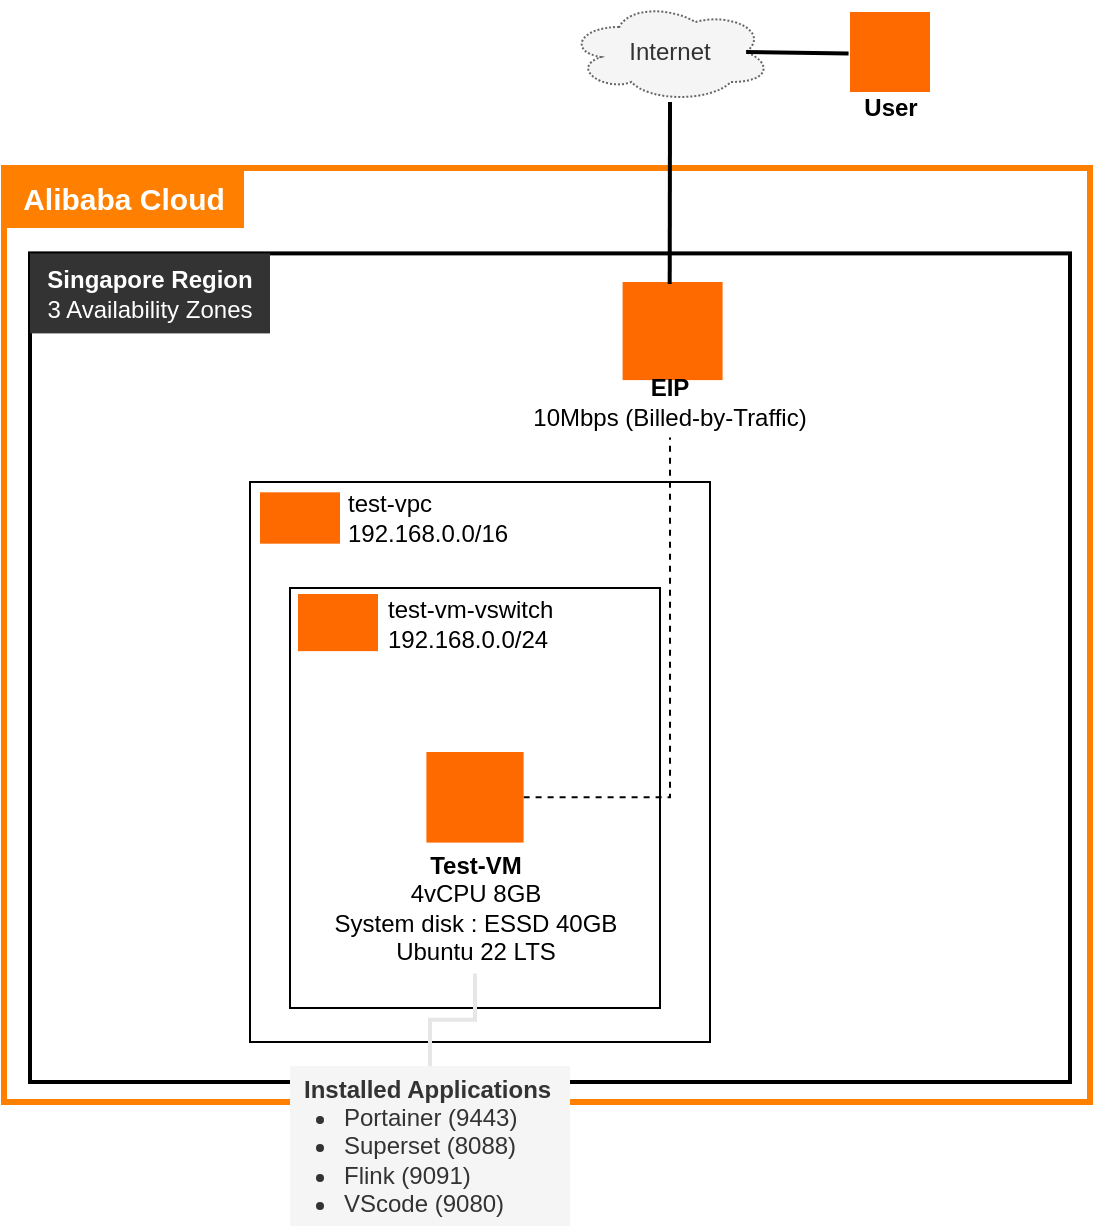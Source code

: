 <mxfile version="26.0.2">
  <diagram name="Page-1" id="REYOmYMD6zcS9xZGb4ue">
    <mxGraphModel dx="1669" dy="1601" grid="1" gridSize="10" guides="1" tooltips="1" connect="1" arrows="1" fold="1" page="1" pageScale="1" pageWidth="850" pageHeight="1100" math="0" shadow="0">
      <root>
        <mxCell id="0" />
        <mxCell id="1" parent="0" />
        <mxCell id="hx2MEx2DhZW_C_vtA6Iy-73" value="" style="rounded=0;whiteSpace=wrap;html=1;strokeWidth=3;strokeColor=#FF8000;" vertex="1" parent="1">
          <mxGeometry x="-143" y="33" width="543" height="467" as="geometry" />
        </mxCell>
        <mxCell id="hx2MEx2DhZW_C_vtA6Iy-74" value="" style="rounded=0;whiteSpace=wrap;html=1;strokeWidth=2;" vertex="1" parent="1">
          <mxGeometry x="-130" y="75.7" width="520" height="414.3" as="geometry" />
        </mxCell>
        <mxCell id="hx2MEx2DhZW_C_vtA6Iy-75" value="&lt;b&gt;Singapore Region&lt;/b&gt;&lt;div&gt;3 Availability Zones&lt;/div&gt;" style="rounded=0;whiteSpace=wrap;html=1;fillColor=#333333;strokeColor=none;fontColor=#FFFFFF;" vertex="1" parent="1">
          <mxGeometry x="-130" y="75.7" width="120" height="40" as="geometry" />
        </mxCell>
        <mxCell id="hx2MEx2DhZW_C_vtA6Iy-76" value="&lt;b&gt;Alibaba Cloud&lt;/b&gt;" style="rounded=0;whiteSpace=wrap;html=1;fillColor=#FF8000;strokeColor=none;fontColor=#FFFFFF;fontSize=15;" vertex="1" parent="1">
          <mxGeometry x="-143" y="33" width="120" height="30" as="geometry" />
        </mxCell>
        <mxCell id="hx2MEx2DhZW_C_vtA6Iy-3" value="" style="rounded=0;whiteSpace=wrap;html=1;" vertex="1" parent="1">
          <mxGeometry x="-20" y="190" width="230" height="280" as="geometry" />
        </mxCell>
        <mxCell id="hx2MEx2DhZW_C_vtA6Iy-4" value="" style="points=[];aspect=fixed;html=1;align=center;shadow=0;dashed=0;fillColor=#FF6A00;strokeColor=none;shape=mxgraph.alibaba_cloud.vpc_virtual_private_cloud;" vertex="1" parent="1">
          <mxGeometry x="-15" y="195.16" width="40" height="25.68" as="geometry" />
        </mxCell>
        <mxCell id="hx2MEx2DhZW_C_vtA6Iy-5" value="test-vpc&lt;br&gt;&lt;div&gt;192.168.0.0/16&lt;/div&gt;" style="text;html=1;align=left;verticalAlign=middle;whiteSpace=wrap;rounded=0;" vertex="1" parent="1">
          <mxGeometry x="27" y="193.0" width="83" height="30" as="geometry" />
        </mxCell>
        <mxCell id="hx2MEx2DhZW_C_vtA6Iy-6" value="" style="rounded=0;whiteSpace=wrap;html=1;" vertex="1" parent="1">
          <mxGeometry y="243" width="185" height="210" as="geometry" />
        </mxCell>
        <mxCell id="hx2MEx2DhZW_C_vtA6Iy-7" value="" style="points=[];aspect=fixed;html=1;align=center;shadow=0;dashed=0;fillColor=#FF6A00;strokeColor=none;shape=mxgraph.alibaba_cloud.vswitch;" vertex="1" parent="1">
          <mxGeometry x="4" y="246.0" width="40" height="28.57" as="geometry" />
        </mxCell>
        <mxCell id="hx2MEx2DhZW_C_vtA6Iy-8" value="test-vm-vswitch&lt;br&gt;&lt;div&gt;192.168.0.0/24&lt;/div&gt;" style="text;html=1;align=left;verticalAlign=middle;whiteSpace=wrap;rounded=0;" vertex="1" parent="1">
          <mxGeometry x="47" y="246" width="128" height="30" as="geometry" />
        </mxCell>
        <mxCell id="hx2MEx2DhZW_C_vtA6Iy-78" style="edgeStyle=orthogonalEdgeStyle;rounded=0;orthogonalLoop=1;jettySize=auto;html=1;endArrow=none;endFill=0;strokeWidth=1;dashed=1;" edge="1" parent="1" source="hx2MEx2DhZW_C_vtA6Iy-1" target="hx2MEx2DhZW_C_vtA6Iy-77">
          <mxGeometry relative="1" as="geometry" />
        </mxCell>
        <mxCell id="hx2MEx2DhZW_C_vtA6Iy-1" value="" style="points=[];aspect=fixed;html=1;align=center;shadow=0;dashed=0;fillColor=#FF6A00;strokeColor=none;shape=mxgraph.alibaba_cloud.ecs_elastic_compute_service;" vertex="1" parent="1">
          <mxGeometry x="68.2" y="325" width="48.6" height="45.3" as="geometry" />
        </mxCell>
        <mxCell id="hx2MEx2DhZW_C_vtA6Iy-2" value="&lt;b&gt;Test-VM&lt;/b&gt;&lt;div&gt;4vCPU 8GB&lt;/div&gt;&lt;div&gt;System disk : ESSD 40GB&lt;/div&gt;&lt;div&gt;Ubuntu 22 LTS&lt;/div&gt;" style="text;html=1;align=center;verticalAlign=middle;whiteSpace=wrap;rounded=0;" vertex="1" parent="1">
          <mxGeometry x="15.72" y="371" width="153.55" height="64.7" as="geometry" />
        </mxCell>
        <mxCell id="hx2MEx2DhZW_C_vtA6Iy-71" style="edgeStyle=orthogonalEdgeStyle;rounded=0;orthogonalLoop=1;jettySize=auto;html=1;entryX=0.5;entryY=1;entryDx=0;entryDy=0;endArrow=none;endFill=0;strokeColor=#E6E6E6;strokeWidth=2;" edge="1" parent="1" source="hx2MEx2DhZW_C_vtA6Iy-70" target="hx2MEx2DhZW_C_vtA6Iy-2">
          <mxGeometry relative="1" as="geometry" />
        </mxCell>
        <mxCell id="hx2MEx2DhZW_C_vtA6Iy-70" value="&lt;div&gt;&lt;b&gt;Installed Applications&lt;/b&gt;&lt;/div&gt;&lt;ul style=&quot;padding-left: 20px; margin-top: 0px; margin-bottom: 0px;&quot;&gt;&lt;li&gt;Portainer (9443)&lt;br&gt;&lt;/li&gt;&lt;li&gt;Superset (8088)&lt;br&gt;&lt;/li&gt;&lt;li&gt;Flink (9091)&lt;br&gt;&lt;/li&gt;&lt;li&gt;VScode (9080)&lt;br&gt;&lt;/li&gt;&lt;/ul&gt;" style="rounded=0;whiteSpace=wrap;html=1;fillColor=#f5f5f5;fontColor=#333333;strokeColor=none;align=left;spacingLeft=5;" vertex="1" parent="1">
          <mxGeometry y="482" width="140" height="80" as="geometry" />
        </mxCell>
        <mxCell id="hx2MEx2DhZW_C_vtA6Iy-72" value="" style="points=[];aspect=fixed;html=1;align=center;shadow=0;dashed=0;fillColor=#FF6A00;strokeColor=none;shape=mxgraph.alibaba_cloud.eip_elastic_ip_address;" vertex="1" parent="1">
          <mxGeometry x="166.3" y="90" width="50" height="49.05" as="geometry" />
        </mxCell>
        <mxCell id="hx2MEx2DhZW_C_vtA6Iy-77" value="&lt;b&gt;EIP&lt;/b&gt;&lt;div&gt;10Mbps (Billed-by-Traffic)&lt;/div&gt;" style="text;html=1;align=center;verticalAlign=middle;whiteSpace=wrap;rounded=0;" vertex="1" parent="1">
          <mxGeometry x="120.0" y="133" width="140" height="34.7" as="geometry" />
        </mxCell>
        <mxCell id="hx2MEx2DhZW_C_vtA6Iy-79" value="" style="points=[];aspect=fixed;html=1;align=center;shadow=0;dashed=0;fillColor=#FF6A00;strokeColor=none;shape=mxgraph.alibaba_cloud.user;" vertex="1" parent="1">
          <mxGeometry x="280" y="-45" width="40" height="40" as="geometry" />
        </mxCell>
        <mxCell id="hx2MEx2DhZW_C_vtA6Iy-80" value="&lt;b&gt;User&lt;/b&gt;" style="text;html=1;align=center;verticalAlign=middle;whiteSpace=wrap;rounded=0;" vertex="1" parent="1">
          <mxGeometry x="280.65" y="-7" width="38.7" height="20" as="geometry" />
        </mxCell>
        <mxCell id="hx2MEx2DhZW_C_vtA6Iy-81" value="Internet" style="ellipse;shape=cloud;whiteSpace=wrap;html=1;dashed=1;dashPattern=1 1;fillColor=#f5f5f5;fontColor=#333333;strokeColor=#666666;" vertex="1" parent="1">
          <mxGeometry x="139.25" y="-50" width="101.5" height="50" as="geometry" />
        </mxCell>
        <mxCell id="hx2MEx2DhZW_C_vtA6Iy-82" style="edgeStyle=none;curved=1;rounded=0;orthogonalLoop=1;jettySize=auto;html=1;entryX=0.471;entryY=0.02;entryDx=0;entryDy=0;entryPerimeter=0;fontSize=12;startSize=8;endSize=8;endArrow=none;endFill=0;strokeWidth=2;" edge="1" parent="1" source="hx2MEx2DhZW_C_vtA6Iy-81" target="hx2MEx2DhZW_C_vtA6Iy-72">
          <mxGeometry relative="1" as="geometry" />
        </mxCell>
        <mxCell id="hx2MEx2DhZW_C_vtA6Iy-83" style="edgeStyle=none;curved=1;rounded=0;orthogonalLoop=1;jettySize=auto;html=1;entryX=-0.018;entryY=0.518;entryDx=0;entryDy=0;entryPerimeter=0;fontSize=12;startSize=8;endSize=8;exitX=0.875;exitY=0.5;exitDx=0;exitDy=0;exitPerimeter=0;endArrow=none;endFill=0;strokeWidth=2;" edge="1" parent="1" source="hx2MEx2DhZW_C_vtA6Iy-81" target="hx2MEx2DhZW_C_vtA6Iy-79">
          <mxGeometry relative="1" as="geometry">
            <mxPoint x="250" y="-50" as="sourcePoint" />
          </mxGeometry>
        </mxCell>
      </root>
    </mxGraphModel>
  </diagram>
</mxfile>
